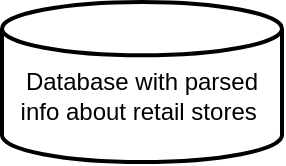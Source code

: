 <mxfile version="21.7.2" type="github">
  <diagram name="Страница — 1" id="LagbVoApOzLmK0RkumEM">
    <mxGraphModel dx="1026" dy="686" grid="1" gridSize="10" guides="1" tooltips="1" connect="1" arrows="1" fold="1" page="1" pageScale="1" pageWidth="827" pageHeight="1169" math="0" shadow="0">
      <root>
        <mxCell id="0" />
        <mxCell id="1" parent="0" />
        <mxCell id="Dk_SE6n4_lcxO_wRd2JP-1" value="&lt;br&gt;Database with parsed info about retail stores&amp;nbsp;" style="strokeWidth=2;html=1;shape=mxgraph.flowchart.database;whiteSpace=wrap;" vertex="1" parent="1">
          <mxGeometry x="344" y="280" width="140" height="80" as="geometry" />
        </mxCell>
      </root>
    </mxGraphModel>
  </diagram>
</mxfile>
